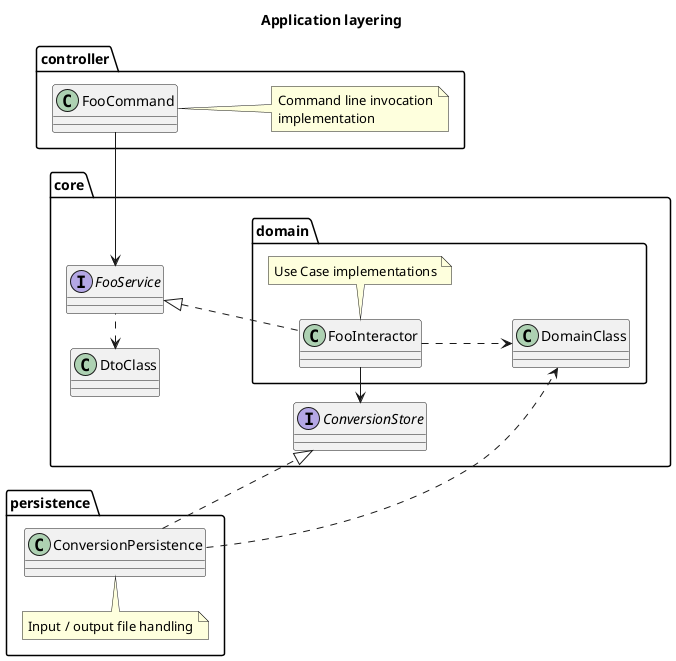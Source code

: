 @startuml

title
    Application layering
end title

left to right direction

package controller {
    class FooCommand
    note right
        Command line invocation
        implementation
    end note
}

package core {
    class DtoClass

    interface FooService
    FooCommand -l-> FooService
    FooService .l.> DtoClass

    package domain {
        class FooInteractor
        note bottom
            Use Case implementations
        end note
        FooService <|.. FooInteractor

        class DomainClass
        FooInteractor ..> DomainClass
    }

    interface ConversionStore
    FooInteractor -> ConversionStore
}

package persistence {
    class ConversionPersistence
    note top
        Input / output file handling
    end note
    ConversionStore <|.u. ConversionPersistence
    ConversionPersistence ..> DomainClass
}

@enduml

